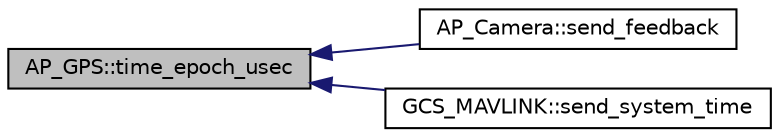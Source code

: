 digraph "AP_GPS::time_epoch_usec"
{
 // INTERACTIVE_SVG=YES
  edge [fontname="Helvetica",fontsize="10",labelfontname="Helvetica",labelfontsize="10"];
  node [fontname="Helvetica",fontsize="10",shape=record];
  rankdir="LR";
  Node1 [label="AP_GPS::time_epoch_usec",height=0.2,width=0.4,color="black", fillcolor="grey75", style="filled" fontcolor="black"];
  Node1 -> Node2 [dir="back",color="midnightblue",fontsize="10",style="solid",fontname="Helvetica"];
  Node2 [label="AP_Camera::send_feedback",height=0.2,width=0.4,color="black", fillcolor="white", style="filled",URL="$classAP__Camera.html#ada4a3f88906024b90555c5e0805752df"];
  Node1 -> Node3 [dir="back",color="midnightblue",fontsize="10",style="solid",fontname="Helvetica"];
  Node3 [label="GCS_MAVLINK::send_system_time",height=0.2,width=0.4,color="black", fillcolor="white", style="filled",URL="$classGCS__MAVLINK.html#acd96cf28f3dcc21e316f119b2573516f"];
}
